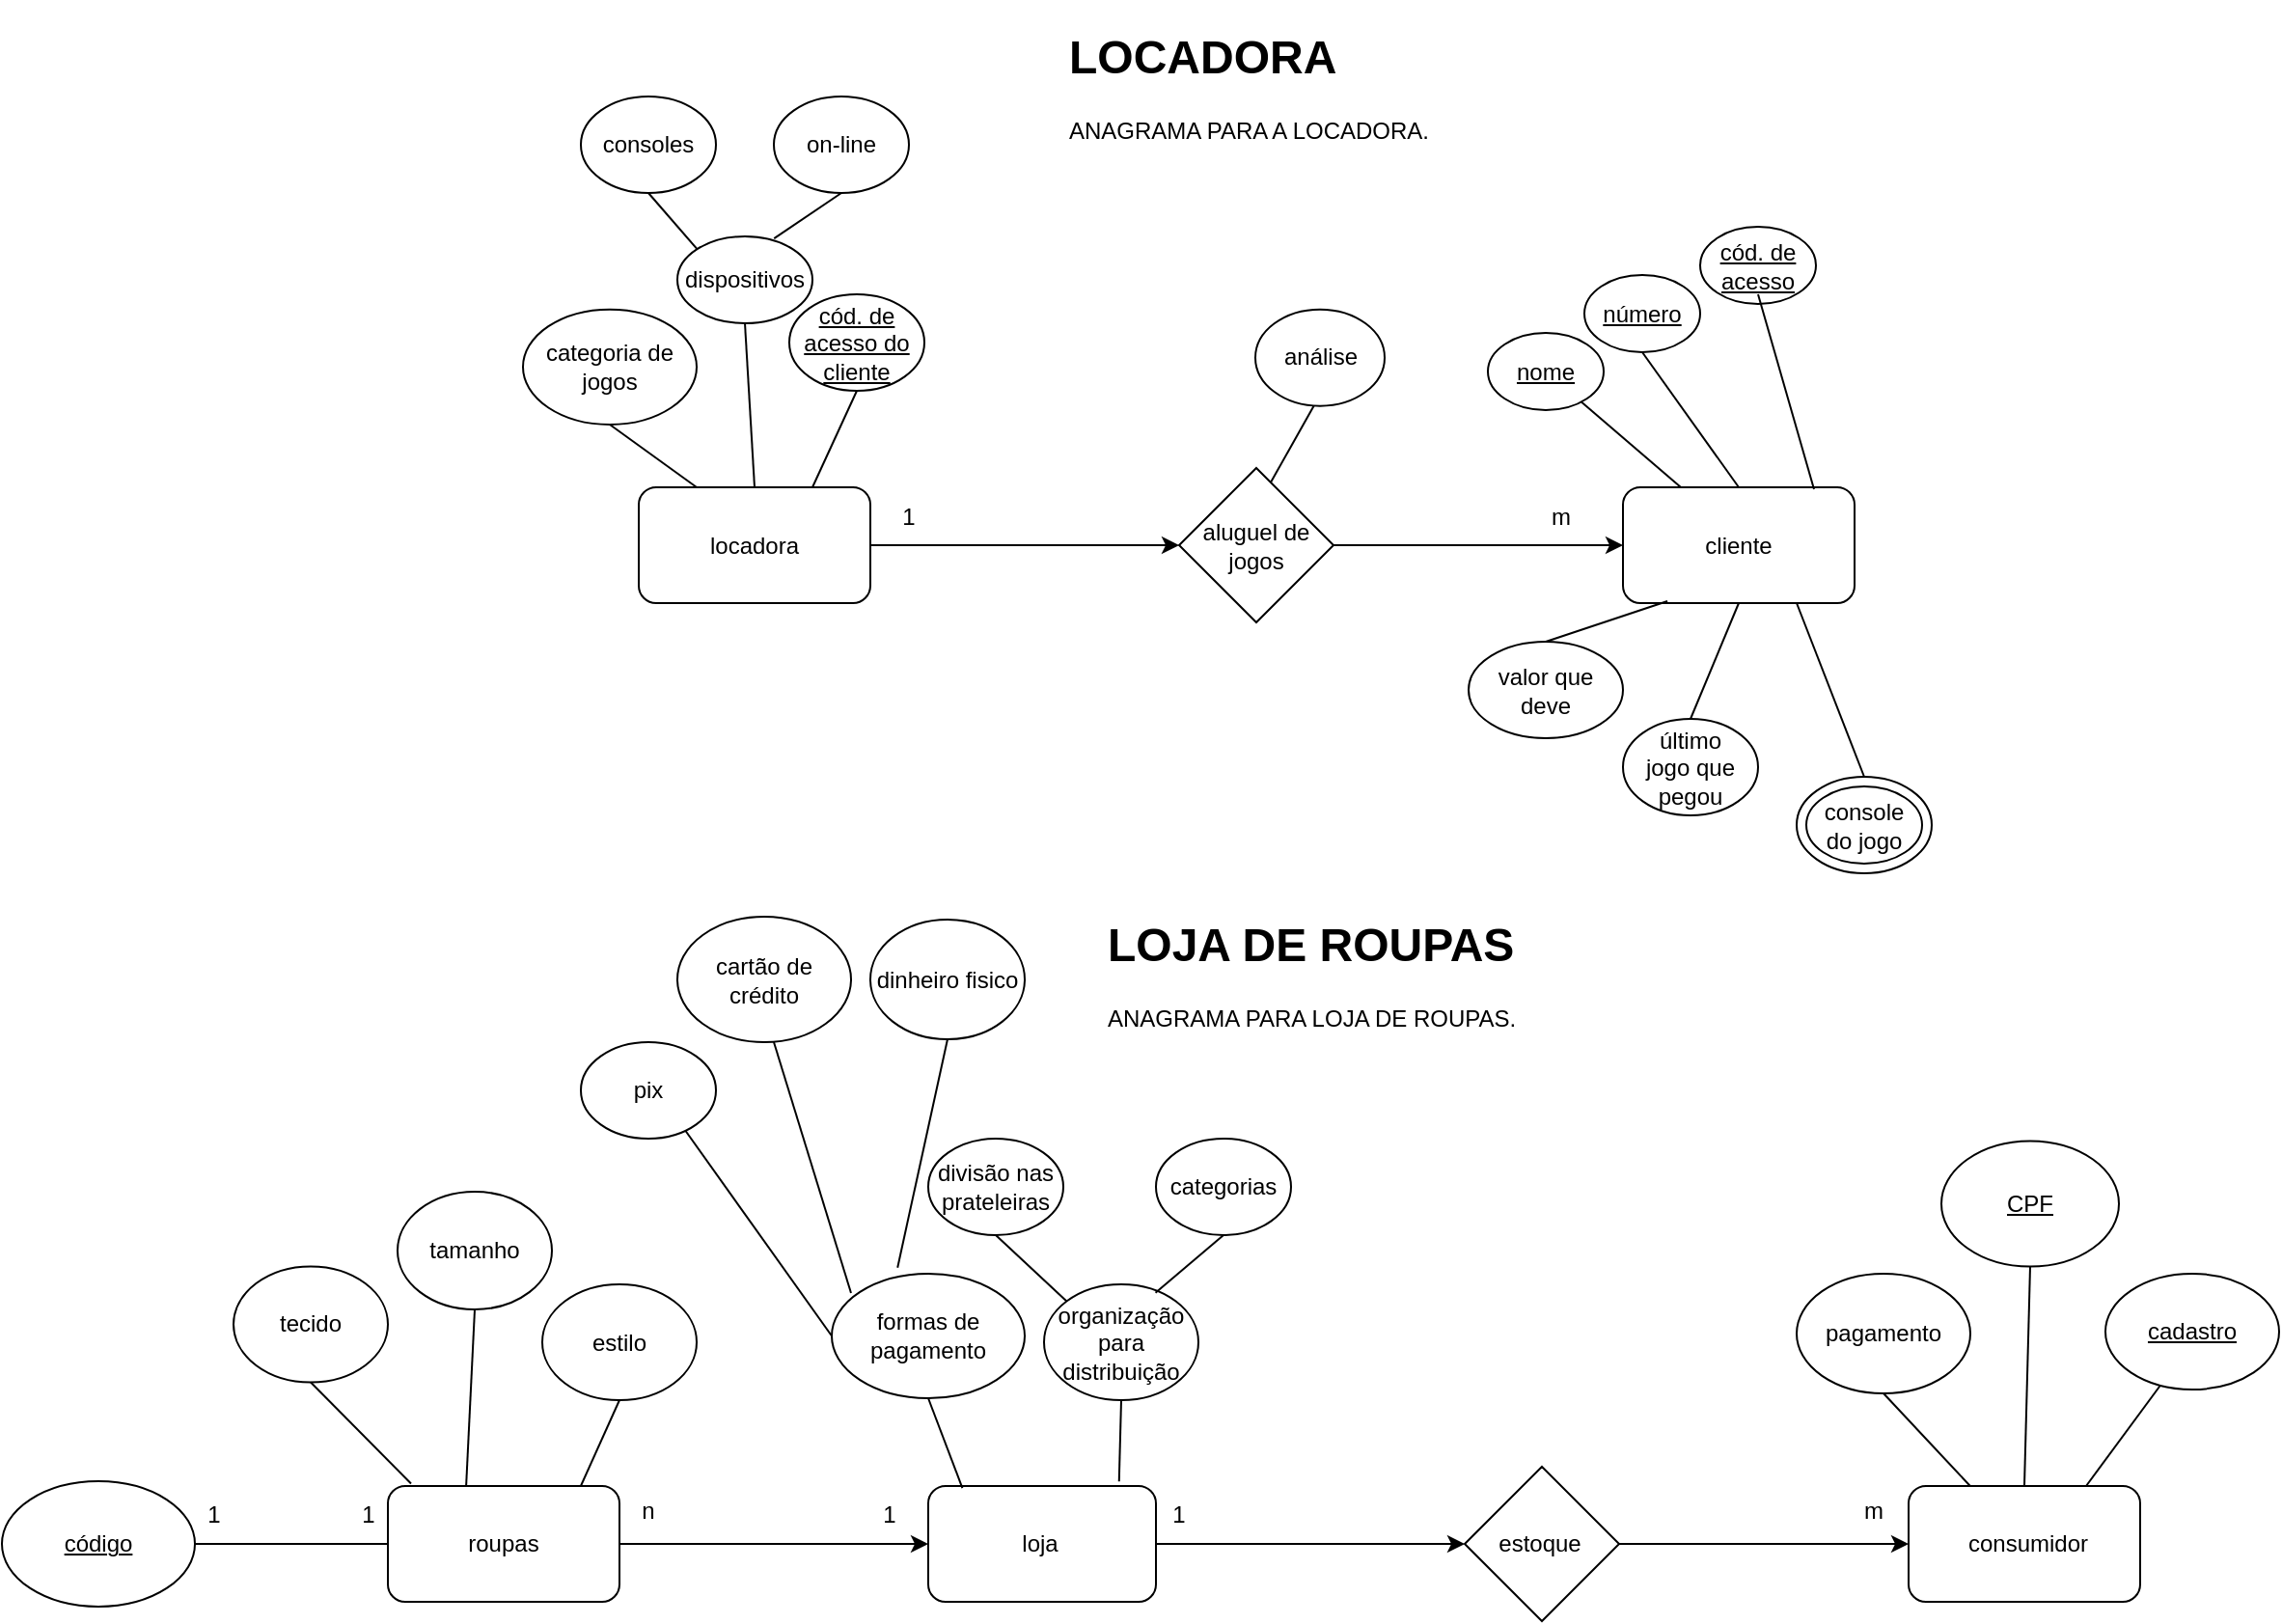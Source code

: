 <mxfile version="22.0.8" type="device">
  <diagram name="Página-1" id="cowbihlGmz0i0esi1rtL">
    <mxGraphModel dx="1050" dy="541" grid="1" gridSize="10" guides="1" tooltips="1" connect="1" arrows="1" fold="1" page="1" pageScale="1" pageWidth="827" pageHeight="1169" math="0" shadow="0">
      <root>
        <mxCell id="0" />
        <mxCell id="1" parent="0" />
        <mxCell id="qYe-6Fo6dkP2x0P8Gogv-17" style="edgeStyle=orthogonalEdgeStyle;rounded=0;orthogonalLoop=1;jettySize=auto;html=1;entryX=0;entryY=0.5;entryDx=0;entryDy=0;" parent="1" source="qYe-6Fo6dkP2x0P8Gogv-18" edge="1">
          <mxGeometry relative="1" as="geometry">
            <mxPoint x="1010" y="382.5" as="targetPoint" />
          </mxGeometry>
        </mxCell>
        <mxCell id="qYe-6Fo6dkP2x0P8Gogv-18" value="aluguel de jogos" style="rhombus;whiteSpace=wrap;html=1;" parent="1" vertex="1">
          <mxGeometry x="780" y="342.5" width="80" height="80" as="geometry" />
        </mxCell>
        <mxCell id="qYe-6Fo6dkP2x0P8Gogv-19" style="edgeStyle=orthogonalEdgeStyle;rounded=0;orthogonalLoop=1;jettySize=auto;html=1;" parent="1" source="qYe-6Fo6dkP2x0P8Gogv-20" target="qYe-6Fo6dkP2x0P8Gogv-18" edge="1">
          <mxGeometry relative="1" as="geometry" />
        </mxCell>
        <mxCell id="qYe-6Fo6dkP2x0P8Gogv-20" value="" style="rounded=1;whiteSpace=wrap;html=1;" parent="1" vertex="1">
          <mxGeometry x="500" y="352.5" width="120" height="60" as="geometry" />
        </mxCell>
        <mxCell id="qYe-6Fo6dkP2x0P8Gogv-22" value="" style="rounded=1;whiteSpace=wrap;html=1;" parent="1" vertex="1">
          <mxGeometry x="1010" y="352.5" width="120" height="60" as="geometry" />
        </mxCell>
        <mxCell id="qYe-6Fo6dkP2x0P8Gogv-23" value="cliente" style="text;html=1;strokeColor=none;fillColor=none;align=center;verticalAlign=middle;whiteSpace=wrap;rounded=0;" parent="1" vertex="1">
          <mxGeometry x="1030" y="370" width="80" height="25" as="geometry" />
        </mxCell>
        <mxCell id="qYe-6Fo6dkP2x0P8Gogv-24" value="" style="ellipse;whiteSpace=wrap;html=1;" parent="1" vertex="1">
          <mxGeometry x="940" y="272.5" width="60" height="40" as="geometry" />
        </mxCell>
        <mxCell id="qYe-6Fo6dkP2x0P8Gogv-25" value="" style="endArrow=none;html=1;rounded=0;entryX=0.25;entryY=0;entryDx=0;entryDy=0;" parent="1" source="qYe-6Fo6dkP2x0P8Gogv-24" target="qYe-6Fo6dkP2x0P8Gogv-22" edge="1">
          <mxGeometry width="50" height="50" relative="1" as="geometry">
            <mxPoint x="960" y="382.5" as="sourcePoint" />
            <mxPoint x="1030" y="332.5" as="targetPoint" />
          </mxGeometry>
        </mxCell>
        <mxCell id="qYe-6Fo6dkP2x0P8Gogv-26" value="" style="ellipse;whiteSpace=wrap;html=1;" parent="1" vertex="1">
          <mxGeometry x="990" y="242.5" width="60" height="40" as="geometry" />
        </mxCell>
        <mxCell id="qYe-6Fo6dkP2x0P8Gogv-27" value="" style="endArrow=none;html=1;rounded=0;exitX=0.5;exitY=1;exitDx=0;exitDy=0;entryX=0.5;entryY=0;entryDx=0;entryDy=0;" parent="1" source="qYe-6Fo6dkP2x0P8Gogv-26" target="qYe-6Fo6dkP2x0P8Gogv-22" edge="1">
          <mxGeometry width="50" height="50" relative="1" as="geometry">
            <mxPoint x="1000" y="342.5" as="sourcePoint" />
            <mxPoint x="1071" y="332.5" as="targetPoint" />
          </mxGeometry>
        </mxCell>
        <mxCell id="qYe-6Fo6dkP2x0P8Gogv-28" value="" style="ellipse;whiteSpace=wrap;html=1;" parent="1" vertex="1">
          <mxGeometry x="1050" y="217.5" width="60" height="40" as="geometry" />
        </mxCell>
        <mxCell id="qYe-6Fo6dkP2x0P8Gogv-29" value="" style="endArrow=none;html=1;rounded=0;exitX=0.825;exitY=0.017;exitDx=0;exitDy=0;exitPerimeter=0;entryX=0.5;entryY=1;entryDx=0;entryDy=0;" parent="1" source="qYe-6Fo6dkP2x0P8Gogv-22" target="qYe-6Fo6dkP2x0P8Gogv-32" edge="1">
          <mxGeometry width="50" height="50" relative="1" as="geometry">
            <mxPoint x="1020" y="362.5" as="sourcePoint" />
            <mxPoint x="1080" y="262.5" as="targetPoint" />
          </mxGeometry>
        </mxCell>
        <mxCell id="qYe-6Fo6dkP2x0P8Gogv-30" value="&lt;u&gt;nome&lt;/u&gt;" style="text;html=1;strokeColor=none;fillColor=none;align=center;verticalAlign=middle;whiteSpace=wrap;rounded=0;" parent="1" vertex="1">
          <mxGeometry x="940" y="277.5" width="60" height="30" as="geometry" />
        </mxCell>
        <mxCell id="qYe-6Fo6dkP2x0P8Gogv-31" value="&lt;u&gt;número&lt;/u&gt;" style="text;html=1;strokeColor=none;fillColor=none;align=center;verticalAlign=middle;whiteSpace=wrap;rounded=0;" parent="1" vertex="1">
          <mxGeometry x="990" y="247.5" width="60" height="30" as="geometry" />
        </mxCell>
        <mxCell id="qYe-6Fo6dkP2x0P8Gogv-32" value="&lt;u&gt;cód. de acesso&lt;/u&gt;" style="text;html=1;strokeColor=none;fillColor=none;align=center;verticalAlign=middle;whiteSpace=wrap;rounded=0;" parent="1" vertex="1">
          <mxGeometry x="1050" y="222.5" width="60" height="30" as="geometry" />
        </mxCell>
        <mxCell id="qYe-6Fo6dkP2x0P8Gogv-33" value="locadora" style="text;html=1;strokeColor=none;fillColor=none;align=center;verticalAlign=middle;whiteSpace=wrap;rounded=0;" parent="1" vertex="1">
          <mxGeometry x="530" y="367.5" width="60" height="30" as="geometry" />
        </mxCell>
        <mxCell id="qYe-6Fo6dkP2x0P8Gogv-37" value="valor que deve" style="ellipse;whiteSpace=wrap;html=1;" parent="1" vertex="1">
          <mxGeometry x="930" y="432.5" width="80" height="50" as="geometry" />
        </mxCell>
        <mxCell id="qYe-6Fo6dkP2x0P8Gogv-38" value="" style="endArrow=none;html=1;rounded=0;exitX=0.5;exitY=0;exitDx=0;exitDy=0;entryX=0.192;entryY=0.983;entryDx=0;entryDy=0;entryPerimeter=0;" parent="1" source="qYe-6Fo6dkP2x0P8Gogv-37" target="qYe-6Fo6dkP2x0P8Gogv-22" edge="1">
          <mxGeometry width="50" height="50" relative="1" as="geometry">
            <mxPoint x="970" y="452.5" as="sourcePoint" />
            <mxPoint x="1020" y="402.5" as="targetPoint" />
          </mxGeometry>
        </mxCell>
        <mxCell id="qYe-6Fo6dkP2x0P8Gogv-39" value="" style="ellipse;whiteSpace=wrap;html=1;" parent="1" vertex="1">
          <mxGeometry x="1010" y="472.5" width="70" height="50" as="geometry" />
        </mxCell>
        <mxCell id="qYe-6Fo6dkP2x0P8Gogv-40" value="último jogo que pegou" style="text;html=1;strokeColor=none;fillColor=none;align=center;verticalAlign=middle;whiteSpace=wrap;rounded=0;" parent="1" vertex="1">
          <mxGeometry x="1015" y="482.5" width="60" height="30" as="geometry" />
        </mxCell>
        <mxCell id="qYe-6Fo6dkP2x0P8Gogv-41" value="" style="endArrow=none;html=1;rounded=0;exitX=0.5;exitY=0;exitDx=0;exitDy=0;entryX=0.5;entryY=1;entryDx=0;entryDy=0;" parent="1" source="qYe-6Fo6dkP2x0P8Gogv-39" target="qYe-6Fo6dkP2x0P8Gogv-22" edge="1">
          <mxGeometry width="50" height="50" relative="1" as="geometry">
            <mxPoint x="1020" y="472.5" as="sourcePoint" />
            <mxPoint x="1045" y="412.5" as="targetPoint" />
          </mxGeometry>
        </mxCell>
        <mxCell id="qYe-6Fo6dkP2x0P8Gogv-42" value="" style="ellipse;whiteSpace=wrap;html=1;" parent="1" vertex="1">
          <mxGeometry x="1100" y="502.5" width="70" height="50" as="geometry" />
        </mxCell>
        <mxCell id="qYe-6Fo6dkP2x0P8Gogv-43" value="" style="endArrow=none;html=1;rounded=0;exitX=0.5;exitY=0;exitDx=0;exitDy=0;entryX=0.75;entryY=1;entryDx=0;entryDy=0;" parent="1" source="qYe-6Fo6dkP2x0P8Gogv-42" target="qYe-6Fo6dkP2x0P8Gogv-22" edge="1">
          <mxGeometry width="50" height="50" relative="1" as="geometry">
            <mxPoint x="1090" y="492.5" as="sourcePoint" />
            <mxPoint x="1090" y="412.5" as="targetPoint" />
          </mxGeometry>
        </mxCell>
        <mxCell id="qYe-6Fo6dkP2x0P8Gogv-50" value="categoria de jogos" style="ellipse;whiteSpace=wrap;html=1;" parent="1" vertex="1">
          <mxGeometry x="440" y="260.32" width="90" height="59.68" as="geometry" />
        </mxCell>
        <mxCell id="qYe-6Fo6dkP2x0P8Gogv-52" value="" style="endArrow=none;html=1;rounded=0;exitX=0.25;exitY=0;exitDx=0;exitDy=0;entryX=0.5;entryY=1;entryDx=0;entryDy=0;" parent="1" source="qYe-6Fo6dkP2x0P8Gogv-20" target="qYe-6Fo6dkP2x0P8Gogv-50" edge="1">
          <mxGeometry width="50" height="50" relative="1" as="geometry">
            <mxPoint x="460" y="372.5" as="sourcePoint" />
            <mxPoint x="490" y="312.5" as="targetPoint" />
          </mxGeometry>
        </mxCell>
        <mxCell id="qYe-6Fo6dkP2x0P8Gogv-53" value="dispositivos" style="ellipse;whiteSpace=wrap;html=1;" parent="1" vertex="1">
          <mxGeometry x="520" y="222.5" width="70" height="45" as="geometry" />
        </mxCell>
        <mxCell id="qYe-6Fo6dkP2x0P8Gogv-54" value="" style="endArrow=none;html=1;rounded=0;entryX=0.5;entryY=0;entryDx=0;entryDy=0;exitX=0.5;exitY=1;exitDx=0;exitDy=0;" parent="1" source="qYe-6Fo6dkP2x0P8Gogv-53" target="qYe-6Fo6dkP2x0P8Gogv-20" edge="1">
          <mxGeometry width="50" height="50" relative="1" as="geometry">
            <mxPoint x="500" y="282.5" as="sourcePoint" />
            <mxPoint x="510" y="342.5" as="targetPoint" />
            <Array as="points" />
          </mxGeometry>
        </mxCell>
        <mxCell id="Bew-xmC5klucbXw2Gbvf-2" style="edgeStyle=orthogonalEdgeStyle;rounded=0;orthogonalLoop=1;jettySize=auto;html=1;entryX=0;entryY=0.5;entryDx=0;entryDy=0;" parent="1" edge="1">
          <mxGeometry relative="1" as="geometry">
            <mxPoint x="1158" y="900" as="targetPoint" />
            <mxPoint x="1008" y="900" as="sourcePoint" />
          </mxGeometry>
        </mxCell>
        <mxCell id="Bew-xmC5klucbXw2Gbvf-3" style="edgeStyle=orthogonalEdgeStyle;rounded=0;orthogonalLoop=1;jettySize=auto;html=1;" parent="1" source="Bew-xmC5klucbXw2Gbvf-4" edge="1">
          <mxGeometry relative="1" as="geometry">
            <mxPoint x="928" y="900" as="targetPoint" />
          </mxGeometry>
        </mxCell>
        <mxCell id="Bew-xmC5klucbXw2Gbvf-4" value="" style="rounded=1;whiteSpace=wrap;html=1;" parent="1" vertex="1">
          <mxGeometry x="650" y="870" width="118" height="60" as="geometry" />
        </mxCell>
        <mxCell id="Bew-xmC5klucbXw2Gbvf-5" value="" style="rounded=1;whiteSpace=wrap;html=1;" parent="1" vertex="1">
          <mxGeometry x="1158" y="870" width="120" height="60" as="geometry" />
        </mxCell>
        <mxCell id="Bew-xmC5klucbXw2Gbvf-6" value="&lt;font style=&quot;vertical-align: inherit;&quot;&gt;&lt;font style=&quot;vertical-align: inherit;&quot;&gt;loja&lt;/font&gt;&lt;/font&gt;" style="text;html=1;strokeColor=none;fillColor=none;align=center;verticalAlign=middle;whiteSpace=wrap;rounded=0;" parent="1" vertex="1">
          <mxGeometry x="678" y="885" width="60" height="30" as="geometry" />
        </mxCell>
        <mxCell id="Bew-xmC5klucbXw2Gbvf-7" value="" style="rhombus;whiteSpace=wrap;html=1;" parent="1" vertex="1">
          <mxGeometry x="928" y="860" width="80" height="80" as="geometry" />
        </mxCell>
        <mxCell id="Bew-xmC5klucbXw2Gbvf-9" value="&lt;font style=&quot;vertical-align: inherit;&quot;&gt;&lt;font style=&quot;vertical-align: inherit;&quot;&gt;&lt;font style=&quot;vertical-align: inherit;&quot;&gt;&lt;font style=&quot;vertical-align: inherit;&quot;&gt;consumidor&lt;/font&gt;&lt;/font&gt;&lt;/font&gt;&lt;/font&gt;" style="text;html=1;strokeColor=none;fillColor=none;align=center;verticalAlign=middle;whiteSpace=wrap;rounded=0;" parent="1" vertex="1">
          <mxGeometry x="1190" y="885" width="60" height="30" as="geometry" />
        </mxCell>
        <mxCell id="Bew-xmC5klucbXw2Gbvf-10" value="&lt;font style=&quot;vertical-align: inherit;&quot;&gt;&lt;font style=&quot;vertical-align: inherit;&quot;&gt;estoque&lt;/font&gt;&lt;/font&gt;" style="text;html=1;strokeColor=none;fillColor=none;align=center;verticalAlign=middle;whiteSpace=wrap;rounded=0;" parent="1" vertex="1">
          <mxGeometry x="937" y="885" width="60" height="30" as="geometry" />
        </mxCell>
        <mxCell id="Bew-xmC5klucbXw2Gbvf-11" value="formas de pagamento" style="ellipse;whiteSpace=wrap;html=1;" parent="1" vertex="1">
          <mxGeometry x="600" y="760" width="100" height="64.5" as="geometry" />
        </mxCell>
        <mxCell id="Bew-xmC5klucbXw2Gbvf-13" value="" style="endArrow=none;html=1;rounded=0;entryX=0.5;entryY=1;entryDx=0;entryDy=0;exitX=0.15;exitY=0.017;exitDx=0;exitDy=0;exitPerimeter=0;" parent="1" source="Bew-xmC5klucbXw2Gbvf-4" target="Bew-xmC5klucbXw2Gbvf-11" edge="1">
          <mxGeometry width="50" height="50" relative="1" as="geometry">
            <mxPoint x="660" y="860" as="sourcePoint" />
            <mxPoint x="720" y="820" as="targetPoint" />
          </mxGeometry>
        </mxCell>
        <mxCell id="Bew-xmC5klucbXw2Gbvf-14" value="tecido" style="ellipse;whiteSpace=wrap;html=1;" parent="1" vertex="1">
          <mxGeometry x="290" y="756.25" width="80" height="60" as="geometry" />
        </mxCell>
        <mxCell id="Bew-xmC5klucbXw2Gbvf-16" value="" style="endArrow=none;html=1;rounded=0;exitX=0.1;exitY=-0.021;exitDx=0;exitDy=0;entryX=0.5;entryY=1;entryDx=0;entryDy=0;exitPerimeter=0;" parent="1" source="Bew-xmC5klucbXw2Gbvf-48" target="Bew-xmC5klucbXw2Gbvf-14" edge="1">
          <mxGeometry width="50" height="50" relative="1" as="geometry">
            <mxPoint x="460" y="810" as="sourcePoint" />
            <mxPoint x="510" y="760" as="targetPoint" />
          </mxGeometry>
        </mxCell>
        <mxCell id="Bew-xmC5klucbXw2Gbvf-28" value="pagamento" style="ellipse;whiteSpace=wrap;html=1;" parent="1" vertex="1">
          <mxGeometry x="1100" y="760" width="90" height="62" as="geometry" />
        </mxCell>
        <mxCell id="Bew-xmC5klucbXw2Gbvf-30" value="" style="endArrow=none;html=1;rounded=0;entryX=0.5;entryY=1;entryDx=0;entryDy=0;" parent="1" source="Bew-xmC5klucbXw2Gbvf-5" target="Bew-xmC5klucbXw2Gbvf-28" edge="1">
          <mxGeometry width="50" height="50" relative="1" as="geometry">
            <mxPoint x="1180" y="860" as="sourcePoint" />
            <mxPoint x="1325" y="810" as="targetPoint" />
          </mxGeometry>
        </mxCell>
        <mxCell id="Bew-xmC5klucbXw2Gbvf-36" value="&lt;u&gt;cadastro&lt;/u&gt;" style="ellipse;whiteSpace=wrap;html=1;" parent="1" vertex="1">
          <mxGeometry x="1260" y="760" width="90" height="60" as="geometry" />
        </mxCell>
        <mxCell id="Bew-xmC5klucbXw2Gbvf-56" style="edgeStyle=orthogonalEdgeStyle;rounded=0;orthogonalLoop=1;jettySize=auto;html=1;entryX=0;entryY=0.5;entryDx=0;entryDy=0;" parent="1" source="Bew-xmC5klucbXw2Gbvf-48" target="Bew-xmC5klucbXw2Gbvf-4" edge="1">
          <mxGeometry relative="1" as="geometry" />
        </mxCell>
        <mxCell id="Bew-xmC5klucbXw2Gbvf-48" value="" style="rounded=1;whiteSpace=wrap;html=1;" parent="1" vertex="1">
          <mxGeometry x="370" y="870" width="120" height="60" as="geometry" />
        </mxCell>
        <mxCell id="Bew-xmC5klucbXw2Gbvf-49" style="edgeStyle=orthogonalEdgeStyle;rounded=0;orthogonalLoop=1;jettySize=auto;html=1;exitX=0.5;exitY=1;exitDx=0;exitDy=0;" parent="1" source="Bew-xmC5klucbXw2Gbvf-48" target="Bew-xmC5klucbXw2Gbvf-48" edge="1">
          <mxGeometry relative="1" as="geometry" />
        </mxCell>
        <mxCell id="Bew-xmC5klucbXw2Gbvf-51" value="roupas" style="text;html=1;strokeColor=none;fillColor=none;align=center;verticalAlign=middle;whiteSpace=wrap;rounded=0;" parent="1" vertex="1">
          <mxGeometry x="400" y="885" width="60" height="30" as="geometry" />
        </mxCell>
        <mxCell id="Bew-xmC5klucbXw2Gbvf-54" value="estilo" style="ellipse;whiteSpace=wrap;html=1;" parent="1" vertex="1">
          <mxGeometry x="450" y="765.5" width="80" height="60" as="geometry" />
        </mxCell>
        <mxCell id="Bew-xmC5klucbXw2Gbvf-55" value="" style="endArrow=none;html=1;rounded=0;exitX=0.833;exitY=0;exitDx=0;exitDy=0;exitPerimeter=0;entryX=0.5;entryY=1;entryDx=0;entryDy=0;" parent="1" source="Bew-xmC5klucbXw2Gbvf-48" target="Bew-xmC5klucbXw2Gbvf-54" edge="1">
          <mxGeometry width="50" height="50" relative="1" as="geometry">
            <mxPoint x="470" y="870" as="sourcePoint" />
            <mxPoint x="530" y="810" as="targetPoint" />
          </mxGeometry>
        </mxCell>
        <mxCell id="Bew-xmC5klucbXw2Gbvf-57" value="tamanho" style="ellipse;whiteSpace=wrap;html=1;" parent="1" vertex="1">
          <mxGeometry x="375" y="717.5" width="80" height="61" as="geometry" />
        </mxCell>
        <mxCell id="Bew-xmC5klucbXw2Gbvf-60" value="" style="endArrow=none;html=1;rounded=0;entryX=0.5;entryY=1;entryDx=0;entryDy=0;exitX=0.338;exitY=-0.002;exitDx=0;exitDy=0;exitPerimeter=0;" parent="1" source="Bew-xmC5klucbXw2Gbvf-48" target="Bew-xmC5klucbXw2Gbvf-57" edge="1">
          <mxGeometry width="50" height="50" relative="1" as="geometry">
            <mxPoint x="410" y="860" as="sourcePoint" />
            <mxPoint x="420" y="780" as="targetPoint" />
          </mxGeometry>
        </mxCell>
        <mxCell id="Bew-xmC5klucbXw2Gbvf-62" value="organização para distribuição" style="ellipse;whiteSpace=wrap;html=1;" parent="1" vertex="1">
          <mxGeometry x="710" y="765.5" width="80" height="60" as="geometry" />
        </mxCell>
        <mxCell id="Bew-xmC5klucbXw2Gbvf-63" value="" style="endArrow=none;html=1;rounded=0;entryX=0.5;entryY=1;entryDx=0;entryDy=0;exitX=0.838;exitY=-0.04;exitDx=0;exitDy=0;exitPerimeter=0;" parent="1" source="Bew-xmC5klucbXw2Gbvf-4" target="Bew-xmC5klucbXw2Gbvf-62" edge="1">
          <mxGeometry width="50" height="50" relative="1" as="geometry">
            <mxPoint x="740" y="870" as="sourcePoint" />
            <mxPoint x="780" y="780" as="targetPoint" />
          </mxGeometry>
        </mxCell>
        <mxCell id="Bew-xmC5klucbXw2Gbvf-65" value="&lt;u&gt;CPF&lt;/u&gt;" style="ellipse;whiteSpace=wrap;html=1;" parent="1" vertex="1">
          <mxGeometry x="1175" y="691.25" width="92" height="65" as="geometry" />
        </mxCell>
        <mxCell id="Bew-xmC5klucbXw2Gbvf-68" value="" style="endArrow=none;html=1;rounded=0;entryX=0.5;entryY=1;entryDx=0;entryDy=0;exitX=0.5;exitY=0;exitDx=0;exitDy=0;" parent="1" source="Bew-xmC5klucbXw2Gbvf-5" target="Bew-xmC5klucbXw2Gbvf-65" edge="1">
          <mxGeometry width="50" height="50" relative="1" as="geometry">
            <mxPoint x="1220" y="860" as="sourcePoint" />
            <mxPoint x="1260" y="780" as="targetPoint" />
            <Array as="points" />
          </mxGeometry>
        </mxCell>
        <mxCell id="Bew-xmC5klucbXw2Gbvf-69" value="" style="endArrow=none;html=1;rounded=0;entryX=0.314;entryY=0.969;entryDx=0;entryDy=0;entryPerimeter=0;" parent="1" target="Bew-xmC5klucbXw2Gbvf-36" edge="1">
          <mxGeometry width="50" height="50" relative="1" as="geometry">
            <mxPoint x="1250" y="870" as="sourcePoint" />
            <mxPoint x="1300" y="820" as="targetPoint" />
          </mxGeometry>
        </mxCell>
        <mxCell id="Bew-xmC5klucbXw2Gbvf-71" value="&lt;u&gt;cód. de acesso do cliente&lt;/u&gt;" style="ellipse;whiteSpace=wrap;html=1;" parent="1" vertex="1">
          <mxGeometry x="578" y="252.5" width="70" height="50" as="geometry" />
        </mxCell>
        <mxCell id="Bew-xmC5klucbXw2Gbvf-72" value="" style="endArrow=none;html=1;rounded=0;entryX=0.5;entryY=1;entryDx=0;entryDy=0;exitX=0.75;exitY=0;exitDx=0;exitDy=0;" parent="1" source="qYe-6Fo6dkP2x0P8Gogv-20" target="Bew-xmC5klucbXw2Gbvf-71" edge="1">
          <mxGeometry width="50" height="50" relative="1" as="geometry">
            <mxPoint x="560" y="342.5" as="sourcePoint" />
            <mxPoint x="610" y="292.5" as="targetPoint" />
          </mxGeometry>
        </mxCell>
        <mxCell id="Bew-xmC5klucbXw2Gbvf-74" value="&lt;h1&gt;LOCADORA&lt;/h1&gt;&lt;p&gt;ANAGRAMA PARA A LOCADORA.&lt;/p&gt;" style="text;html=1;strokeColor=none;fillColor=none;spacing=5;spacingTop=-20;whiteSpace=wrap;overflow=hidden;rounded=0;" parent="1" vertex="1">
          <mxGeometry x="717.5" y="110" width="205" height="82" as="geometry" />
        </mxCell>
        <mxCell id="Bew-xmC5klucbXw2Gbvf-76" value="&lt;h1&gt;LOJA DE ROUPAS&lt;/h1&gt;&lt;p&gt;ANAGRAMA PARA LOJA DE ROUPAS.&lt;/p&gt;" style="text;html=1;strokeColor=none;fillColor=none;spacing=5;spacingTop=-20;whiteSpace=wrap;overflow=hidden;rounded=0;" parent="1" vertex="1">
          <mxGeometry x="738" y="570" width="230" height="120" as="geometry" />
        </mxCell>
        <mxCell id="Bew-xmC5klucbXw2Gbvf-87" value="divisão nas prateleiras" style="ellipse;whiteSpace=wrap;html=1;" parent="1" vertex="1">
          <mxGeometry x="650" y="690" width="70" height="50" as="geometry" />
        </mxCell>
        <mxCell id="Bew-xmC5klucbXw2Gbvf-88" value="" style="endArrow=none;html=1;rounded=0;exitX=0;exitY=0;exitDx=0;exitDy=0;entryX=0.5;entryY=1;entryDx=0;entryDy=0;" parent="1" source="Bew-xmC5klucbXw2Gbvf-62" target="Bew-xmC5klucbXw2Gbvf-87" edge="1">
          <mxGeometry width="50" height="50" relative="1" as="geometry">
            <mxPoint x="830" y="700" as="sourcePoint" />
            <mxPoint x="880" y="650" as="targetPoint" />
          </mxGeometry>
        </mxCell>
        <mxCell id="Bew-xmC5klucbXw2Gbvf-90" value="categorias" style="ellipse;whiteSpace=wrap;html=1;" parent="1" vertex="1">
          <mxGeometry x="768" y="690" width="70" height="50" as="geometry" />
        </mxCell>
        <mxCell id="Bew-xmC5klucbXw2Gbvf-91" value="" style="endArrow=none;html=1;rounded=0;entryX=0.5;entryY=1;entryDx=0;entryDy=0;exitX=0.722;exitY=0.072;exitDx=0;exitDy=0;exitPerimeter=0;" parent="1" source="Bew-xmC5klucbXw2Gbvf-62" target="Bew-xmC5klucbXw2Gbvf-90" edge="1">
          <mxGeometry width="50" height="50" relative="1" as="geometry">
            <mxPoint x="800" y="810" as="sourcePoint" />
            <mxPoint x="850" y="760" as="targetPoint" />
          </mxGeometry>
        </mxCell>
        <mxCell id="Bew-xmC5klucbXw2Gbvf-93" value="consoles" style="ellipse;whiteSpace=wrap;html=1;" parent="1" vertex="1">
          <mxGeometry x="470" y="150" width="70" height="50" as="geometry" />
        </mxCell>
        <mxCell id="Bew-xmC5klucbXw2Gbvf-94" value="" style="endArrow=none;html=1;rounded=0;entryX=0;entryY=0;entryDx=0;entryDy=0;exitX=0.5;exitY=1;exitDx=0;exitDy=0;" parent="1" source="Bew-xmC5klucbXw2Gbvf-93" target="qYe-6Fo6dkP2x0P8Gogv-53" edge="1">
          <mxGeometry width="50" height="50" relative="1" as="geometry">
            <mxPoint x="350" y="270" as="sourcePoint" />
            <mxPoint x="400" y="220" as="targetPoint" />
          </mxGeometry>
        </mxCell>
        <mxCell id="Bew-xmC5klucbXw2Gbvf-95" value="on-line" style="ellipse;whiteSpace=wrap;html=1;" parent="1" vertex="1">
          <mxGeometry x="570" y="150" width="70" height="50" as="geometry" />
        </mxCell>
        <mxCell id="Bew-xmC5klucbXw2Gbvf-96" value="" style="endArrow=none;html=1;rounded=0;entryX=0.5;entryY=1;entryDx=0;entryDy=0;exitX=0.716;exitY=0.023;exitDx=0;exitDy=0;exitPerimeter=0;" parent="1" source="qYe-6Fo6dkP2x0P8Gogv-53" target="Bew-xmC5klucbXw2Gbvf-95" edge="1">
          <mxGeometry width="50" height="50" relative="1" as="geometry">
            <mxPoint x="210" y="310" as="sourcePoint" />
            <mxPoint x="260" y="260" as="targetPoint" />
          </mxGeometry>
        </mxCell>
        <mxCell id="Bew-xmC5klucbXw2Gbvf-98" value="console do jogo" style="ellipse;whiteSpace=wrap;html=1;" parent="1" vertex="1">
          <mxGeometry x="1105" y="507.5" width="60" height="40" as="geometry" />
        </mxCell>
        <mxCell id="Bew-xmC5klucbXw2Gbvf-99" value="&lt;u&gt;código&lt;/u&gt;" style="ellipse;whiteSpace=wrap;html=1;" parent="1" vertex="1">
          <mxGeometry x="170" y="867.5" width="100" height="65" as="geometry" />
        </mxCell>
        <mxCell id="Bew-xmC5klucbXw2Gbvf-100" value="" style="endArrow=none;html=1;rounded=0;entryX=0;entryY=0.5;entryDx=0;entryDy=0;exitX=1;exitY=0.5;exitDx=0;exitDy=0;" parent="1" source="Bew-xmC5klucbXw2Gbvf-99" target="Bew-xmC5klucbXw2Gbvf-48" edge="1">
          <mxGeometry width="50" height="50" relative="1" as="geometry">
            <mxPoint x="260" y="910" as="sourcePoint" />
            <mxPoint x="310" y="860" as="targetPoint" />
          </mxGeometry>
        </mxCell>
        <mxCell id="Bew-xmC5klucbXw2Gbvf-101" value="" style="endArrow=none;html=1;rounded=0;exitX=0;exitY=0.5;exitDx=0;exitDy=0;" parent="1" source="Bew-xmC5klucbXw2Gbvf-11" edge="1">
          <mxGeometry width="50" height="50" relative="1" as="geometry">
            <mxPoint x="450" y="650" as="sourcePoint" />
            <mxPoint x="520" y="680" as="targetPoint" />
          </mxGeometry>
        </mxCell>
        <mxCell id="Bew-xmC5klucbXw2Gbvf-102" value="" style="endArrow=none;html=1;rounded=0;" parent="1" edge="1">
          <mxGeometry width="50" height="50" relative="1" as="geometry">
            <mxPoint x="610" y="770" as="sourcePoint" />
            <mxPoint x="570" y="640" as="targetPoint" />
          </mxGeometry>
        </mxCell>
        <mxCell id="Bew-xmC5klucbXw2Gbvf-104" value="pix" style="ellipse;whiteSpace=wrap;html=1;" parent="1" vertex="1">
          <mxGeometry x="470" y="640" width="70" height="50" as="geometry" />
        </mxCell>
        <mxCell id="Bew-xmC5klucbXw2Gbvf-105" value="cartão de crédito" style="ellipse;whiteSpace=wrap;html=1;" parent="1" vertex="1">
          <mxGeometry x="520" y="575" width="90" height="65" as="geometry" />
        </mxCell>
        <mxCell id="Bew-xmC5klucbXw2Gbvf-106" value="dinheiro fisico" style="ellipse;whiteSpace=wrap;html=1;" parent="1" vertex="1">
          <mxGeometry x="620" y="576.5" width="80" height="62" as="geometry" />
        </mxCell>
        <mxCell id="Bew-xmC5klucbXw2Gbvf-107" value="" style="endArrow=none;html=1;rounded=0;entryX=0.5;entryY=1;entryDx=0;entryDy=0;exitX=0.341;exitY=-0.049;exitDx=0;exitDy=0;exitPerimeter=0;" parent="1" source="Bew-xmC5klucbXw2Gbvf-11" target="Bew-xmC5klucbXw2Gbvf-106" edge="1">
          <mxGeometry width="50" height="50" relative="1" as="geometry">
            <mxPoint x="620" y="730" as="sourcePoint" />
            <mxPoint x="670" y="680" as="targetPoint" />
          </mxGeometry>
        </mxCell>
        <mxCell id="FVuI_IIF-u8aPZbQGP8K-1" value="1" style="text;html=1;align=center;verticalAlign=middle;whiteSpace=wrap;rounded=0;" vertex="1" parent="1">
          <mxGeometry x="610" y="352.5" width="60" height="30" as="geometry" />
        </mxCell>
        <mxCell id="FVuI_IIF-u8aPZbQGP8K-2" value="m" style="text;html=1;strokeColor=none;fillColor=none;align=center;verticalAlign=middle;whiteSpace=wrap;rounded=0;" vertex="1" parent="1">
          <mxGeometry x="948" y="352.5" width="60" height="30" as="geometry" />
        </mxCell>
        <mxCell id="FVuI_IIF-u8aPZbQGP8K-5" value="" style="endArrow=none;html=1;rounded=0;exitX=0.595;exitY=0.091;exitDx=0;exitDy=0;exitPerimeter=0;" edge="1" parent="1" source="qYe-6Fo6dkP2x0P8Gogv-18">
          <mxGeometry width="50" height="50" relative="1" as="geometry">
            <mxPoint x="800" y="360" as="sourcePoint" />
            <mxPoint x="850" y="310" as="targetPoint" />
          </mxGeometry>
        </mxCell>
        <mxCell id="FVuI_IIF-u8aPZbQGP8K-6" value="análise" style="ellipse;whiteSpace=wrap;html=1;" vertex="1" parent="1">
          <mxGeometry x="819.5" y="260.32" width="67" height="50" as="geometry" />
        </mxCell>
        <mxCell id="FVuI_IIF-u8aPZbQGP8K-8" value="1" style="text;html=1;strokeColor=none;fillColor=none;align=center;verticalAlign=middle;whiteSpace=wrap;rounded=0;" vertex="1" parent="1">
          <mxGeometry x="250" y="870" width="60" height="30" as="geometry" />
        </mxCell>
        <mxCell id="FVuI_IIF-u8aPZbQGP8K-9" value="1" style="text;html=1;strokeColor=none;fillColor=none;align=center;verticalAlign=middle;whiteSpace=wrap;rounded=0;" vertex="1" parent="1">
          <mxGeometry x="330" y="870" width="60" height="30" as="geometry" />
        </mxCell>
        <mxCell id="FVuI_IIF-u8aPZbQGP8K-10" value="n" style="text;html=1;strokeColor=none;fillColor=none;align=center;verticalAlign=middle;whiteSpace=wrap;rounded=0;" vertex="1" parent="1">
          <mxGeometry x="475" y="867.5" width="60" height="30" as="geometry" />
        </mxCell>
        <mxCell id="FVuI_IIF-u8aPZbQGP8K-12" value="1" style="text;html=1;strokeColor=none;fillColor=none;align=center;verticalAlign=middle;whiteSpace=wrap;rounded=0;" vertex="1" parent="1">
          <mxGeometry x="600" y="870" width="60" height="30" as="geometry" />
        </mxCell>
        <mxCell id="FVuI_IIF-u8aPZbQGP8K-13" value="1" style="text;html=1;strokeColor=none;fillColor=none;align=center;verticalAlign=middle;whiteSpace=wrap;rounded=0;" vertex="1" parent="1">
          <mxGeometry x="750" y="870" width="60" height="30" as="geometry" />
        </mxCell>
        <mxCell id="FVuI_IIF-u8aPZbQGP8K-14" value="m" style="text;html=1;strokeColor=none;fillColor=none;align=center;verticalAlign=middle;whiteSpace=wrap;rounded=0;" vertex="1" parent="1">
          <mxGeometry x="1110" y="867.5" width="60" height="30" as="geometry" />
        </mxCell>
      </root>
    </mxGraphModel>
  </diagram>
</mxfile>

